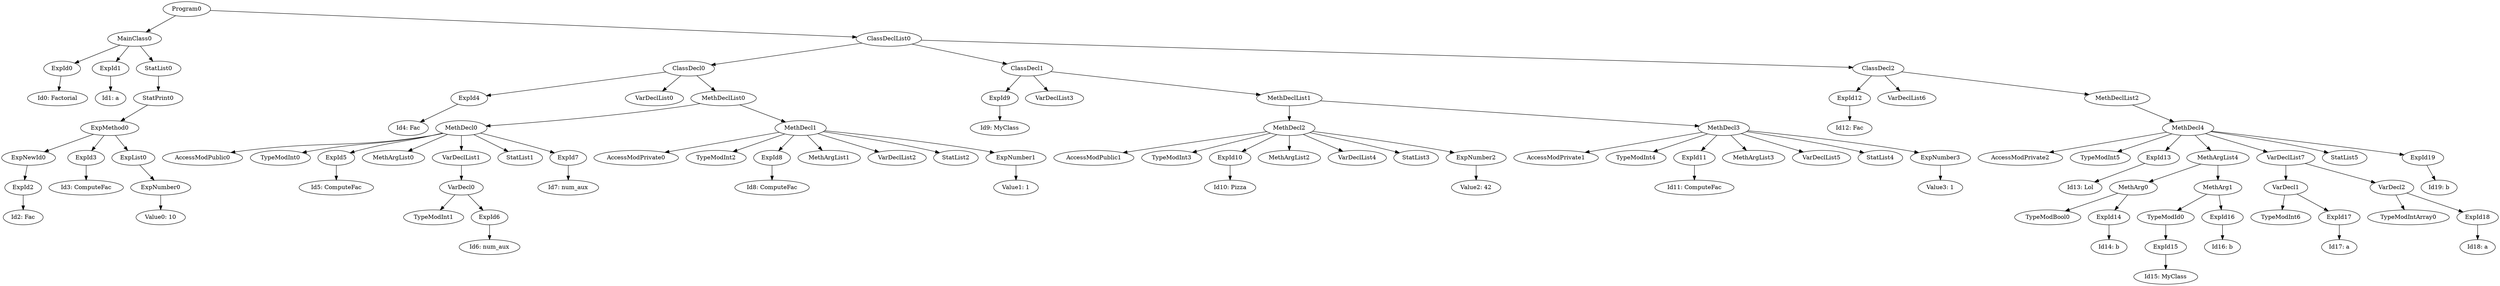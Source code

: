 digraph {
	ordering = out;
	MethDeclList2 -> MethDecl4;
	ExpId18 -> "Id18: a";
	VarDecl2 -> TypeModIntArray0;
	VarDecl2 -> ExpId18;
	ExpId17 -> "Id17: a";
	MethDecl2 -> AccessModPublic1;
	MethDecl2 -> TypeModInt3;
	MethDecl2 -> ExpId10;
	MethDecl2 -> MethArgList2;
	MethDecl2 -> VarDeclList4;
	MethDecl2 -> StatList3;
	MethDecl2 -> ExpNumber2;
	ExpId6 -> "Id6: num_aux";
	ExpId5 -> "Id5: ComputeFac";
	ExpId14 -> "Id14: b";
	MethDeclList1 -> MethDecl2;
	MethDeclList1 -> MethDecl3;
	MethDecl0 -> AccessModPublic0;
	MethDecl0 -> TypeModInt0;
	MethDecl0 -> ExpId5;
	MethDecl0 -> MethArgList0;
	MethDecl0 -> VarDeclList1;
	MethDecl0 -> StatList1;
	MethDecl0 -> ExpId7;
	ClassDecl0 -> ExpId4;
	ClassDecl0 -> VarDeclList0;
	ClassDecl0 -> MethDeclList0;
	ExpMethod0 -> ExpNewId0;
	ExpMethod0 -> ExpId3;
	ExpMethod0 -> ExpList0;
	MethArg1 -> TypeModId0;
	MethArg1 -> ExpId16;
	Program0 -> MainClass0;
	Program0 -> ClassDeclList0;
	StatList0 -> StatPrint0;
	MethArgList4 -> MethArg0;
	MethArgList4 -> MethArg1;
	ExpId2 -> "Id2: Fac";
	ExpId0 -> "Id0: Factorial";
	ExpId8 -> "Id8: ComputeFac";
	VarDeclList7 -> VarDecl1;
	VarDeclList7 -> VarDecl2;
	ExpId1 -> "Id1: a";
	MainClass0 -> ExpId0;
	MainClass0 -> ExpId1;
	MainClass0 -> StatList0;
	ExpId4 -> "Id4: Fac";
	ExpId3 -> "Id3: ComputeFac";
	ExpId13 -> "Id13: Lol";
	ExpList0 -> ExpNumber0;
	ClassDecl1 -> ExpId9;
	ClassDecl1 -> VarDeclList3;
	ClassDecl1 -> MethDeclList1;
	ExpNewId0 -> ExpId2;
	VarDecl0 -> TypeModInt1;
	VarDecl0 -> ExpId6;
	ExpId7 -> "Id7: num_aux";
	StatPrint0 -> ExpMethod0;
	ExpId10 -> "Id10: Pizza";
	ExpNumber1 -> "Value1: 1";
	ClassDeclList0 -> ClassDecl0;
	ClassDeclList0 -> ClassDecl1;
	ClassDeclList0 -> ClassDecl2;
	ExpId19 -> "Id19: b";
	VarDeclList1 -> VarDecl0;
	MethDecl4 -> AccessModPrivate2;
	MethDecl4 -> TypeModInt5;
	MethDecl4 -> ExpId13;
	MethDecl4 -> MethArgList4;
	MethDecl4 -> VarDeclList7;
	MethDecl4 -> StatList5;
	MethDecl4 -> ExpId19;
	ExpNumber2 -> "Value2: 42";
	MethDecl3 -> AccessModPrivate1;
	MethDecl3 -> TypeModInt4;
	MethDecl3 -> ExpId11;
	MethDecl3 -> MethArgList3;
	MethDecl3 -> VarDeclList5;
	MethDecl3 -> StatList4;
	MethDecl3 -> ExpNumber3;
	ExpNumber0 -> "Value0: 10";
	ExpNumber3 -> "Value3: 1";
	ExpId12 -> "Id12: Fac";
	ExpId16 -> "Id16: b";
	MethDeclList0 -> MethDecl0;
	MethDeclList0 -> MethDecl1;
	ClassDecl2 -> ExpId12;
	ClassDecl2 -> VarDeclList6;
	ClassDecl2 -> MethDeclList2;
	MethArg0 -> TypeModBool0;
	MethArg0 -> ExpId14;
	ExpId9 -> "Id9: MyClass";
	ExpId15 -> "Id15: MyClass";
	ExpId11 -> "Id11: ComputeFac";
	TypeModId0 -> ExpId15;
	MethDecl1 -> AccessModPrivate0;
	MethDecl1 -> TypeModInt2;
	MethDecl1 -> ExpId8;
	MethDecl1 -> MethArgList1;
	MethDecl1 -> VarDeclList2;
	MethDecl1 -> StatList2;
	MethDecl1 -> ExpNumber1;
	VarDecl1 -> TypeModInt6;
	VarDecl1 -> ExpId17;
}
